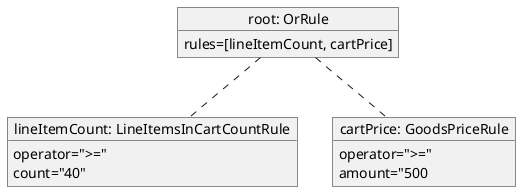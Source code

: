 @startuml
object "root: OrRule" as root
root : rules=[lineItemCount, cartPrice]


object "lineItemCount: LineItemsInCartCountRule" as lineItemCount
lineItemCount : operator=">="
lineItemCount : count="40"

object "cartPrice: GoodsPriceRule" as cartPrice
cartPrice : operator=">="
cartPrice : amount="500

root .. lineItemCount
root .. cartPrice

@enduml
